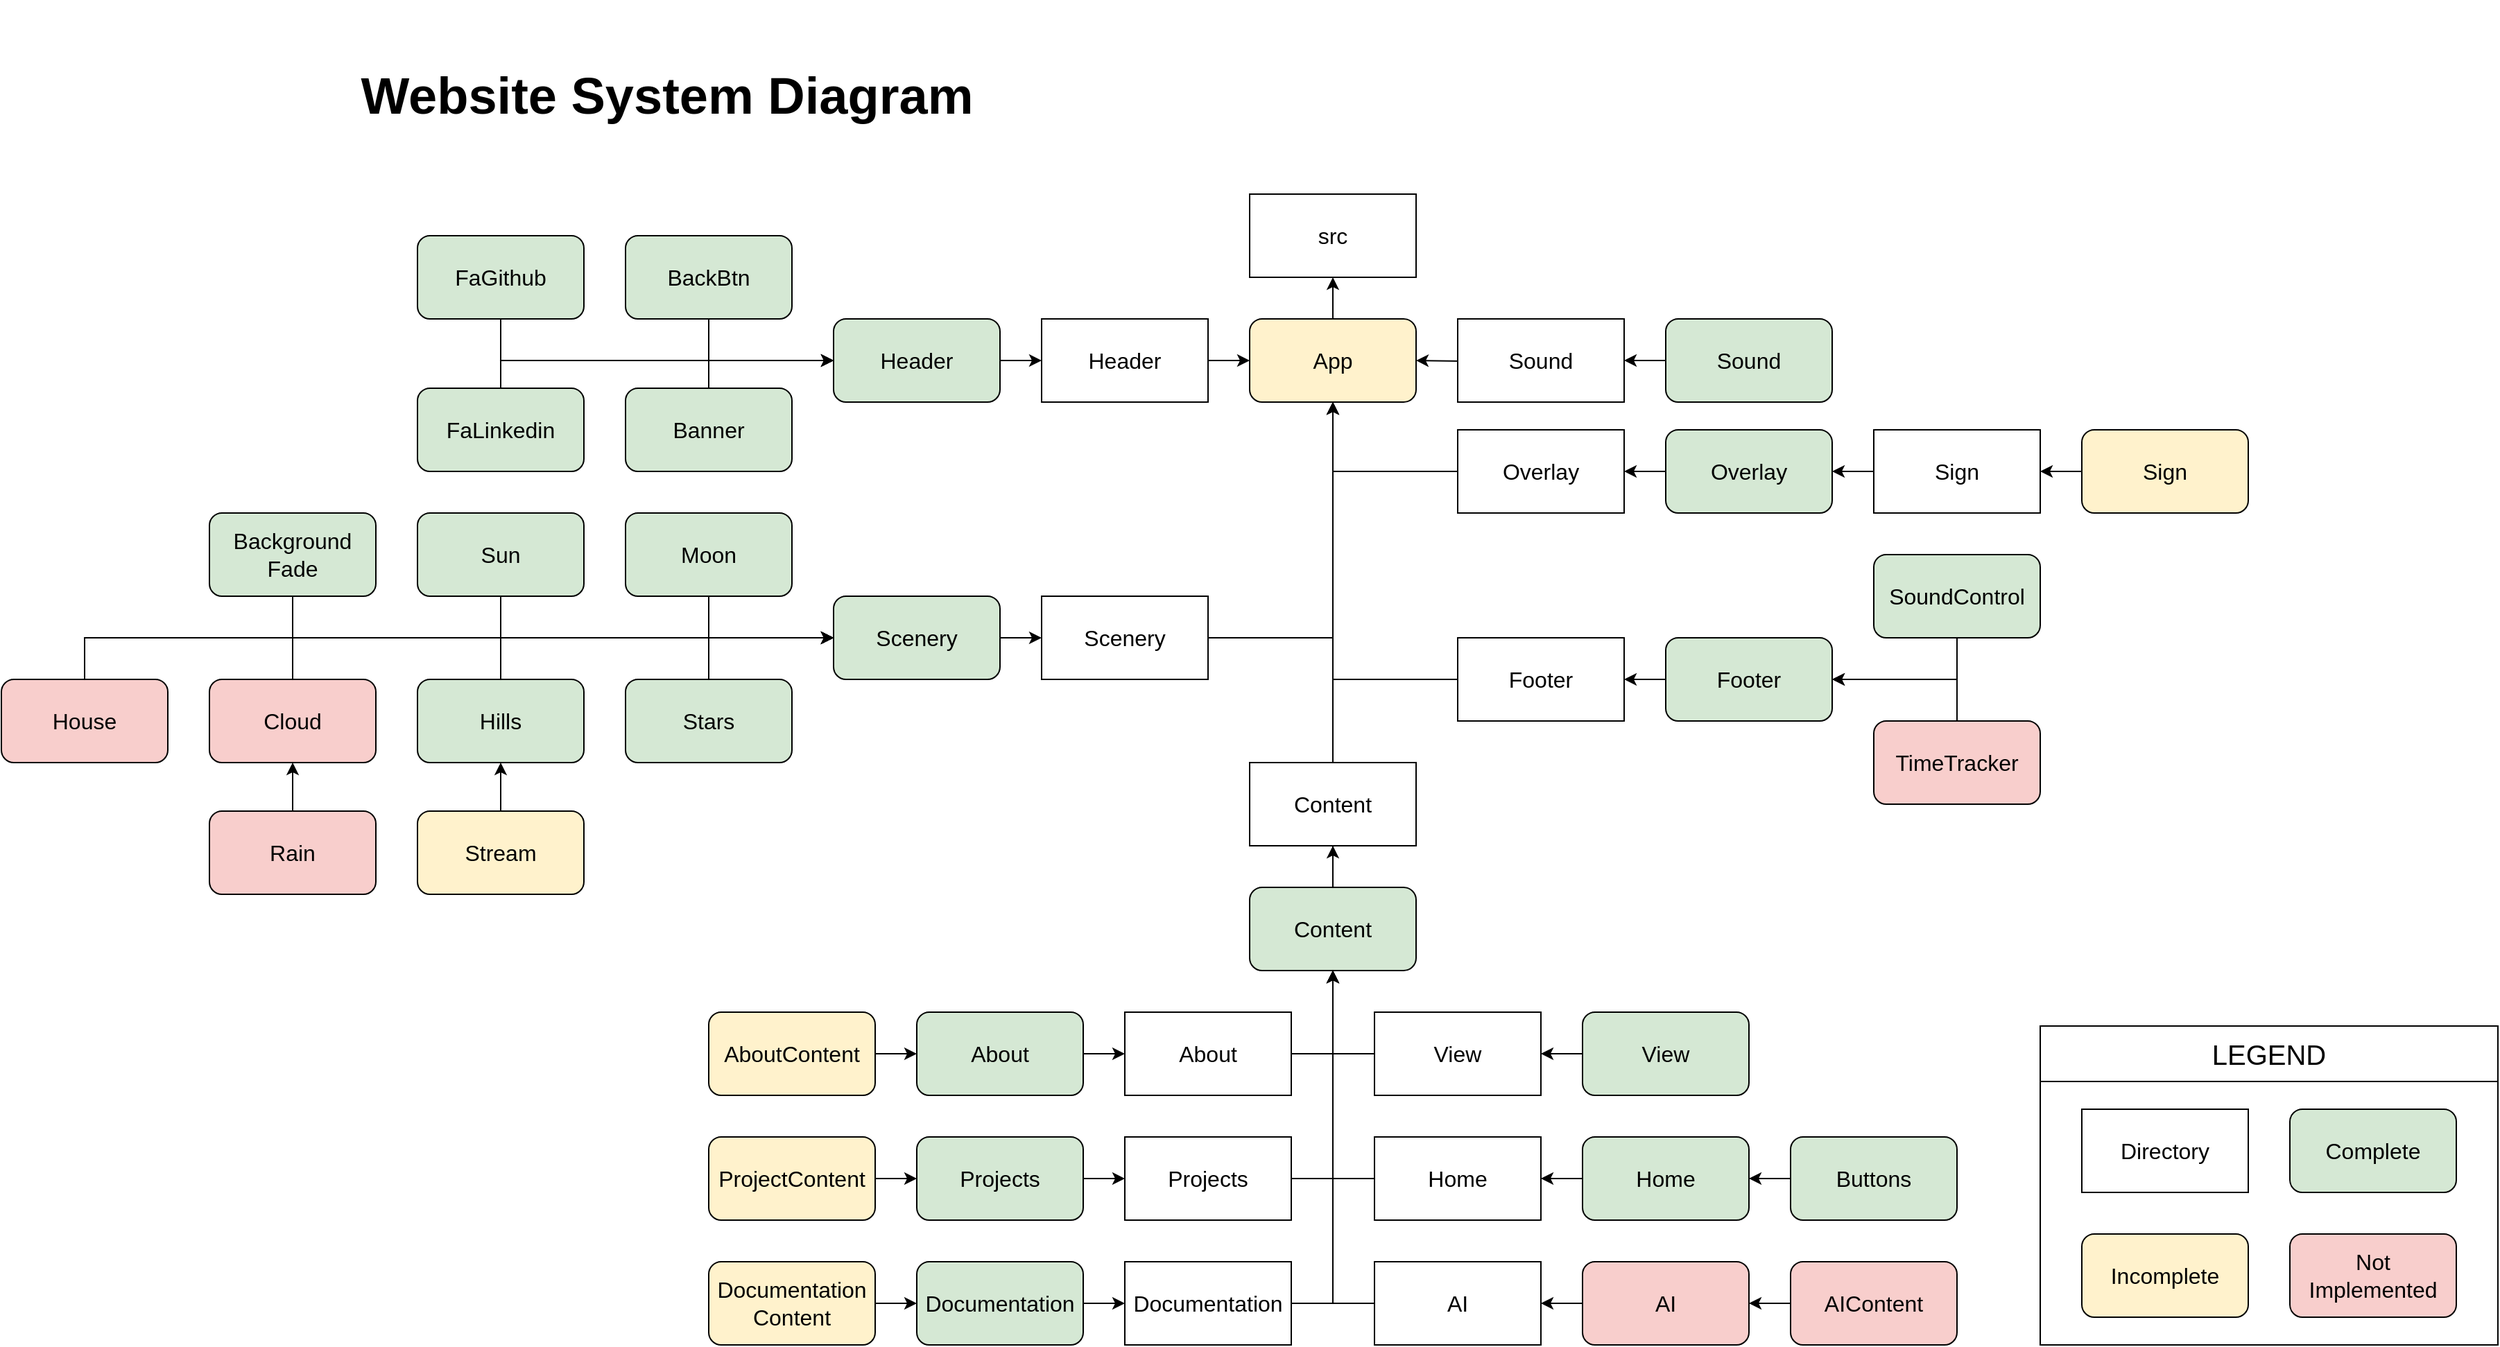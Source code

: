 <mxfile version="15.1.3" type="device"><diagram id="a2AlExCNfkOSu5d73VY5" name="Page-1"><mxGraphModel dx="2913" dy="4163" grid="1" gridSize="10" guides="1" tooltips="1" connect="1" arrows="1" fold="1" page="1" pageScale="1" pageWidth="1100" pageHeight="850" math="0" shadow="0"><root><mxCell id="0"/><mxCell id="1" parent="0"/><mxCell id="nNTPbsmFT_SJVdrjf3qy-13" style="edgeStyle=orthogonalEdgeStyle;rounded=0;orthogonalLoop=1;jettySize=auto;html=1;entryX=0;entryY=0.5;entryDx=0;entryDy=0;strokeWidth=1;" parent="1" source="n531vyKEgFZZwsCSDvz5-39" target="n531vyKEgFZZwsCSDvz5-53" edge="1"><mxGeometry relative="1" as="geometry"/></mxCell><mxCell id="n531vyKEgFZZwsCSDvz5-39" value="Header" style="rounded=1;whiteSpace=wrap;html=1;fontSize=16;fillColor=#d5e8d4;strokeWidth=1;" parent="1" vertex="1"><mxGeometry x="-360" y="-1950" width="120" height="60" as="geometry"/></mxCell><mxCell id="n531vyKEgFZZwsCSDvz5-106" style="edgeStyle=orthogonalEdgeStyle;rounded=0;orthogonalLoop=1;jettySize=auto;html=1;entryX=0.5;entryY=1;entryDx=0;entryDy=0;fontSize=16;strokeWidth=1;" parent="1" source="n531vyKEgFZZwsCSDvz5-27" target="n531vyKEgFZZwsCSDvz5-105" edge="1"><mxGeometry relative="1" as="geometry"/></mxCell><mxCell id="n531vyKEgFZZwsCSDvz5-27" value="App" style="rounded=1;whiteSpace=wrap;html=1;fontSize=16;fillColor=#fff2cc;strokeWidth=1;" parent="1" vertex="1"><mxGeometry x="-60" y="-1950" width="120" height="60" as="geometry"/></mxCell><mxCell id="nNTPbsmFT_SJVdrjf3qy-15" style="edgeStyle=orthogonalEdgeStyle;rounded=0;orthogonalLoop=1;jettySize=auto;html=1;entryX=0;entryY=0.5;entryDx=0;entryDy=0;exitX=0.5;exitY=1;exitDx=0;exitDy=0;strokeWidth=1;" parent="1" source="n531vyKEgFZZwsCSDvz5-29" target="n531vyKEgFZZwsCSDvz5-39" edge="1"><mxGeometry relative="1" as="geometry"><Array as="points"><mxPoint x="-450" y="-1920"/></Array></mxGeometry></mxCell><mxCell id="n531vyKEgFZZwsCSDvz5-29" value="BackBtn" style="rounded=1;whiteSpace=wrap;html=1;fontSize=16;fillColor=#d5e8d4;strokeWidth=1;" parent="1" vertex="1"><mxGeometry x="-510" y="-2010" width="120" height="60" as="geometry"/></mxCell><mxCell id="nNTPbsmFT_SJVdrjf3qy-39" style="edgeStyle=orthogonalEdgeStyle;rounded=0;orthogonalLoop=1;jettySize=auto;html=1;entryX=0;entryY=0.5;entryDx=0;entryDy=0;strokeWidth=1;" parent="1" source="n531vyKEgFZZwsCSDvz5-30" target="n531vyKEgFZZwsCSDvz5-66" edge="1"><mxGeometry relative="1" as="geometry"><Array as="points"><mxPoint x="-600" y="-1720"/></Array></mxGeometry></mxCell><mxCell id="n531vyKEgFZZwsCSDvz5-30" value="Sun" style="rounded=1;whiteSpace=wrap;html=1;fontSize=16;fillColor=#d5e8d4;strokeWidth=1;" parent="1" vertex="1"><mxGeometry x="-660" y="-1810" width="120" height="60" as="geometry"/></mxCell><mxCell id="nNTPbsmFT_SJVdrjf3qy-6" style="edgeStyle=orthogonalEdgeStyle;rounded=0;orthogonalLoop=1;jettySize=auto;html=1;entryX=0;entryY=0.5;entryDx=0;entryDy=0;strokeWidth=1;" parent="1" source="n531vyKEgFZZwsCSDvz5-31" target="n531vyKEgFZZwsCSDvz5-66" edge="1"><mxGeometry relative="1" as="geometry"><Array as="points"><mxPoint x="-450" y="-1720"/></Array></mxGeometry></mxCell><mxCell id="n531vyKEgFZZwsCSDvz5-31" value="Stars" style="rounded=1;whiteSpace=wrap;html=1;fontSize=16;fillColor=#d5e8d4;strokeWidth=1;" parent="1" vertex="1"><mxGeometry x="-510" y="-1690" width="120" height="60" as="geometry"/></mxCell><mxCell id="nNTPbsmFT_SJVdrjf3qy-29" style="edgeStyle=orthogonalEdgeStyle;rounded=0;orthogonalLoop=1;jettySize=auto;html=1;entryX=1;entryY=0.5;entryDx=0;entryDy=0;exitX=0.5;exitY=1;exitDx=0;exitDy=0;strokeWidth=1;" parent="1" source="n531vyKEgFZZwsCSDvz5-33" target="n531vyKEgFZZwsCSDvz5-54" edge="1"><mxGeometry relative="1" as="geometry"><Array as="points"><mxPoint x="450" y="-1690"/></Array></mxGeometry></mxCell><mxCell id="n531vyKEgFZZwsCSDvz5-33" value="SoundControl" style="rounded=1;whiteSpace=wrap;html=1;fontSize=16;fillColor=#d5e8d4;strokeWidth=1;" parent="1" vertex="1"><mxGeometry x="390" y="-1780" width="120" height="60" as="geometry"/></mxCell><mxCell id="6rPXPh0GeIez2_edThvJ-18" style="edgeStyle=orthogonalEdgeStyle;rounded=0;orthogonalLoop=1;jettySize=auto;html=1;entryX=1;entryY=0.5;entryDx=0;entryDy=0;strokeWidth=1;" parent="1" source="n531vyKEgFZZwsCSDvz5-35" target="n531vyKEgFZZwsCSDvz5-68" edge="1"><mxGeometry relative="1" as="geometry"><Array as="points"><mxPoint x="330" y="-1840"/></Array></mxGeometry></mxCell><mxCell id="n531vyKEgFZZwsCSDvz5-35" value="Overlay" style="rounded=1;whiteSpace=wrap;html=1;fontSize=16;fillColor=#d5e8d4;strokeWidth=1;" parent="1" vertex="1"><mxGeometry x="240" y="-1870" width="120" height="60" as="geometry"/></mxCell><mxCell id="nNTPbsmFT_SJVdrjf3qy-35" style="edgeStyle=orthogonalEdgeStyle;rounded=0;orthogonalLoop=1;jettySize=auto;html=1;entryX=0;entryY=0.5;entryDx=0;entryDy=0;strokeWidth=1;" parent="1" source="n531vyKEgFZZwsCSDvz5-37" target="n531vyKEgFZZwsCSDvz5-66" edge="1"><mxGeometry relative="1" as="geometry"><Array as="points"><mxPoint x="-450" y="-1720"/></Array></mxGeometry></mxCell><mxCell id="n531vyKEgFZZwsCSDvz5-37" value="Moon" style="rounded=1;whiteSpace=wrap;html=1;fontSize=16;fillColor=#d5e8d4;strokeWidth=1;" parent="1" vertex="1"><mxGeometry x="-510" y="-1810" width="120" height="60" as="geometry"/></mxCell><mxCell id="nNTPbsmFT_SJVdrjf3qy-41" style="edgeStyle=orthogonalEdgeStyle;rounded=0;orthogonalLoop=1;jettySize=auto;html=1;entryX=0;entryY=0.5;entryDx=0;entryDy=0;strokeWidth=1;" parent="1" source="n531vyKEgFZZwsCSDvz5-38" target="n531vyKEgFZZwsCSDvz5-66" edge="1"><mxGeometry relative="1" as="geometry"><Array as="points"><mxPoint x="-600" y="-1720"/></Array></mxGeometry></mxCell><mxCell id="n531vyKEgFZZwsCSDvz5-38" value="Hills" style="rounded=1;whiteSpace=wrap;html=1;fontSize=16;fillColor=#d5e8d4;strokeWidth=1;" parent="1" vertex="1"><mxGeometry x="-660" y="-1690" width="120" height="60" as="geometry"/></mxCell><mxCell id="nNTPbsmFT_SJVdrjf3qy-37" style="edgeStyle=orthogonalEdgeStyle;rounded=0;orthogonalLoop=1;jettySize=auto;html=1;entryX=0;entryY=0.5;entryDx=0;entryDy=0;strokeWidth=1;" parent="1" source="n531vyKEgFZZwsCSDvz5-41" target="n531vyKEgFZZwsCSDvz5-66" edge="1"><mxGeometry relative="1" as="geometry"><Array as="points"><mxPoint x="-750" y="-1720"/></Array></mxGeometry></mxCell><mxCell id="n531vyKEgFZZwsCSDvz5-41" value="Cloud" style="rounded=1;whiteSpace=wrap;html=1;fontSize=16;fillColor=#f8cecc;strokeWidth=1;" parent="1" vertex="1"><mxGeometry x="-810" y="-1690" width="120" height="60" as="geometry"/></mxCell><mxCell id="nNTPbsmFT_SJVdrjf3qy-14" style="edgeStyle=orthogonalEdgeStyle;rounded=0;orthogonalLoop=1;jettySize=auto;html=1;entryX=0;entryY=0.5;entryDx=0;entryDy=0;strokeWidth=1;" parent="1" source="n531vyKEgFZZwsCSDvz5-43" target="n531vyKEgFZZwsCSDvz5-39" edge="1"><mxGeometry relative="1" as="geometry"><Array as="points"><mxPoint x="-450" y="-1920"/></Array></mxGeometry></mxCell><mxCell id="n531vyKEgFZZwsCSDvz5-43" value="Banner" style="rounded=1;whiteSpace=wrap;html=1;fontSize=16;fillColor=#d5e8d4;strokeWidth=1;" parent="1" vertex="1"><mxGeometry x="-510" y="-1900" width="120" height="60" as="geometry"/></mxCell><mxCell id="nNTPbsmFT_SJVdrjf3qy-17" style="edgeStyle=orthogonalEdgeStyle;rounded=0;orthogonalLoop=1;jettySize=auto;html=1;entryX=0;entryY=0.5;entryDx=0;entryDy=0;strokeWidth=1;" parent="1" source="n531vyKEgFZZwsCSDvz5-46" target="n531vyKEgFZZwsCSDvz5-39" edge="1"><mxGeometry relative="1" as="geometry"><Array as="points"><mxPoint x="-600" y="-1920"/></Array></mxGeometry></mxCell><mxCell id="n531vyKEgFZZwsCSDvz5-46" value="FaLinkedin" style="rounded=1;whiteSpace=wrap;html=1;fontSize=16;fillColor=#d5e8d4;strokeWidth=1;" parent="1" vertex="1"><mxGeometry x="-660" y="-1900" width="120" height="60" as="geometry"/></mxCell><mxCell id="6rPXPh0GeIez2_edThvJ-24" style="edgeStyle=orthogonalEdgeStyle;rounded=0;orthogonalLoop=1;jettySize=auto;html=1;entryX=0.5;entryY=1;entryDx=0;entryDy=0;strokeWidth=1;" parent="1" source="n531vyKEgFZZwsCSDvz5-49" target="n531vyKEgFZZwsCSDvz5-27" edge="1"><mxGeometry relative="1" as="geometry"><Array as="points"><mxPoint y="-1720"/></Array></mxGeometry></mxCell><mxCell id="n531vyKEgFZZwsCSDvz5-49" value="Scenery" style="rounded=0;whiteSpace=wrap;html=1;fontSize=16;strokeWidth=1;" parent="1" vertex="1"><mxGeometry x="-210" y="-1750" width="120" height="60" as="geometry"/></mxCell><mxCell id="6rPXPh0GeIez2_edThvJ-17" style="edgeStyle=orthogonalEdgeStyle;rounded=0;orthogonalLoop=1;jettySize=auto;html=1;entryX=0.5;entryY=1;entryDx=0;entryDy=0;strokeWidth=1;" parent="1" source="n531vyKEgFZZwsCSDvz5-52" target="n531vyKEgFZZwsCSDvz5-27" edge="1"><mxGeometry relative="1" as="geometry"/></mxCell><mxCell id="n531vyKEgFZZwsCSDvz5-52" value="Footer" style="rounded=0;whiteSpace=wrap;html=1;fontSize=16;strokeWidth=1;" parent="1" vertex="1"><mxGeometry x="90" y="-1720" width="120" height="60" as="geometry"/></mxCell><mxCell id="6rPXPh0GeIez2_edThvJ-16" style="edgeStyle=orthogonalEdgeStyle;rounded=0;orthogonalLoop=1;jettySize=auto;html=1;strokeWidth=1;" parent="1" source="n531vyKEgFZZwsCSDvz5-53" edge="1"><mxGeometry relative="1" as="geometry"><mxPoint x="-60" y="-1920" as="targetPoint"/></mxGeometry></mxCell><mxCell id="n531vyKEgFZZwsCSDvz5-53" value="Header" style="rounded=0;whiteSpace=wrap;html=1;fontSize=16;strokeWidth=1;" parent="1" vertex="1"><mxGeometry x="-210" y="-1950" width="120" height="60" as="geometry"/></mxCell><mxCell id="n531vyKEgFZZwsCSDvz5-59" style="edgeStyle=orthogonalEdgeStyle;rounded=0;orthogonalLoop=1;jettySize=auto;html=1;entryX=1;entryY=0.5;entryDx=0;entryDy=0;fontSize=16;strokeWidth=1;" parent="1" source="n531vyKEgFZZwsCSDvz5-54" target="n531vyKEgFZZwsCSDvz5-52" edge="1"><mxGeometry relative="1" as="geometry"><Array as="points"><mxPoint x="330" y="-1690"/></Array></mxGeometry></mxCell><mxCell id="n531vyKEgFZZwsCSDvz5-54" value="Footer" style="rounded=1;whiteSpace=wrap;html=1;fontSize=16;fillColor=#d5e8d4;strokeWidth=1;" parent="1" vertex="1"><mxGeometry x="240" y="-1720" width="120" height="60" as="geometry"/></mxCell><mxCell id="n531vyKEgFZZwsCSDvz5-108" style="edgeStyle=orthogonalEdgeStyle;rounded=0;orthogonalLoop=1;jettySize=auto;html=1;entryX=0.5;entryY=1;entryDx=0;entryDy=0;fontSize=16;exitX=0.5;exitY=0;exitDx=0;exitDy=0;strokeWidth=1;" parent="1" source="n531vyKEgFZZwsCSDvz5-60" target="n531vyKEgFZZwsCSDvz5-27" edge="1"><mxGeometry relative="1" as="geometry"><Array as="points"><mxPoint y="-1560"/><mxPoint y="-1560"/></Array></mxGeometry></mxCell><mxCell id="n531vyKEgFZZwsCSDvz5-60" value="Content" style="rounded=0;whiteSpace=wrap;html=1;fontSize=16;strokeWidth=1;" parent="1" vertex="1"><mxGeometry x="-60" y="-1630" width="120" height="60" as="geometry"/></mxCell><mxCell id="nNTPbsmFT_SJVdrjf3qy-4" style="edgeStyle=orthogonalEdgeStyle;rounded=0;orthogonalLoop=1;jettySize=auto;html=1;entryX=0;entryY=0.5;entryDx=0;entryDy=0;strokeWidth=1;" parent="1" source="n531vyKEgFZZwsCSDvz5-66" target="n531vyKEgFZZwsCSDvz5-49" edge="1"><mxGeometry relative="1" as="geometry"/></mxCell><mxCell id="n531vyKEgFZZwsCSDvz5-66" value="Scenery" style="rounded=1;whiteSpace=wrap;html=1;fontSize=16;fillColor=#d5e8d4;strokeWidth=1;" parent="1" vertex="1"><mxGeometry x="-360" y="-1750" width="120" height="60" as="geometry"/></mxCell><mxCell id="6rPXPh0GeIez2_edThvJ-15" style="edgeStyle=orthogonalEdgeStyle;rounded=0;orthogonalLoop=1;jettySize=auto;html=1;entryX=0.5;entryY=1;entryDx=0;entryDy=0;strokeWidth=1;" parent="1" source="n531vyKEgFZZwsCSDvz5-68" target="n531vyKEgFZZwsCSDvz5-27" edge="1"><mxGeometry relative="1" as="geometry"/></mxCell><mxCell id="n531vyKEgFZZwsCSDvz5-68" value="Overlay" style="rounded=0;whiteSpace=wrap;html=1;fontSize=16;strokeWidth=1;" parent="1" vertex="1"><mxGeometry x="90" y="-1870" width="120" height="60" as="geometry"/></mxCell><mxCell id="6rPXPh0GeIez2_edThvJ-21" style="edgeStyle=orthogonalEdgeStyle;rounded=0;orthogonalLoop=1;jettySize=auto;html=1;entryX=1;entryY=0.5;entryDx=0;entryDy=0;strokeWidth=1;" parent="1" source="n531vyKEgFZZwsCSDvz5-79" target="n531vyKEgFZZwsCSDvz5-86" edge="1"><mxGeometry relative="1" as="geometry"/></mxCell><mxCell id="n531vyKEgFZZwsCSDvz5-79" value="Home" style="rounded=1;whiteSpace=wrap;html=1;fontSize=16;fillColor=#d5e8d4;strokeWidth=1;" parent="1" vertex="1"><mxGeometry x="180" y="-1360" width="120" height="60" as="geometry"/></mxCell><mxCell id="6rPXPh0GeIez2_edThvJ-6" style="edgeStyle=orthogonalEdgeStyle;rounded=0;orthogonalLoop=1;jettySize=auto;html=1;entryX=0;entryY=0.5;entryDx=0;entryDy=0;strokeWidth=1;" parent="1" source="n531vyKEgFZZwsCSDvz5-81" target="n531vyKEgFZZwsCSDvz5-90" edge="1"><mxGeometry relative="1" as="geometry"/></mxCell><mxCell id="n531vyKEgFZZwsCSDvz5-81" value="Documentation" style="rounded=1;whiteSpace=wrap;html=1;fontSize=16;fillColor=#d5e8d4;strokeWidth=1;" parent="1" vertex="1"><mxGeometry x="-300" y="-1270" width="120" height="60" as="geometry"/></mxCell><mxCell id="6rPXPh0GeIez2_edThvJ-5" style="edgeStyle=orthogonalEdgeStyle;rounded=0;orthogonalLoop=1;jettySize=auto;html=1;entryX=1;entryY=0.5;entryDx=0;entryDy=0;strokeWidth=1;" parent="1" source="n531vyKEgFZZwsCSDvz5-82" target="n531vyKEgFZZwsCSDvz5-89" edge="1"><mxGeometry relative="1" as="geometry"/></mxCell><mxCell id="n531vyKEgFZZwsCSDvz5-82" value="AI" style="rounded=1;whiteSpace=wrap;html=1;fontSize=16;fillColor=#f8cecc;strokeWidth=1;" parent="1" vertex="1"><mxGeometry x="180" y="-1270" width="120" height="60" as="geometry"/></mxCell><mxCell id="n531vyKEgFZZwsCSDvz5-98" style="edgeStyle=orthogonalEdgeStyle;rounded=0;orthogonalLoop=1;jettySize=auto;html=1;entryX=0;entryY=0.5;entryDx=0;entryDy=0;fontSize=16;strokeWidth=1;" parent="1" source="n531vyKEgFZZwsCSDvz5-83" target="n531vyKEgFZZwsCSDvz5-93" edge="1"><mxGeometry relative="1" as="geometry"/></mxCell><mxCell id="n531vyKEgFZZwsCSDvz5-83" value="Projects" style="rounded=1;whiteSpace=wrap;html=1;fontSize=16;fillColor=#d5e8d4;strokeWidth=1;" parent="1" vertex="1"><mxGeometry x="-300" y="-1360" width="120" height="60" as="geometry"/></mxCell><mxCell id="nNTPbsmFT_SJVdrjf3qy-26" style="edgeStyle=orthogonalEdgeStyle;rounded=0;orthogonalLoop=1;jettySize=auto;html=1;entryX=0;entryY=0.5;entryDx=0;entryDy=0;strokeWidth=1;" parent="1" source="n531vyKEgFZZwsCSDvz5-85" target="n531vyKEgFZZwsCSDvz5-91" edge="1"><mxGeometry relative="1" as="geometry"/></mxCell><mxCell id="n531vyKEgFZZwsCSDvz5-85" value="About" style="rounded=1;whiteSpace=wrap;html=1;fontSize=16;fillColor=#d5e8d4;strokeWidth=1;" parent="1" vertex="1"><mxGeometry x="-300" y="-1450" width="120" height="60" as="geometry"/></mxCell><mxCell id="6rPXPh0GeIez2_edThvJ-11" style="edgeStyle=orthogonalEdgeStyle;rounded=0;orthogonalLoop=1;jettySize=auto;html=1;entryX=0.5;entryY=1;entryDx=0;entryDy=0;strokeWidth=1;" parent="1" source="n531vyKEgFZZwsCSDvz5-86" target="nNTPbsmFT_SJVdrjf3qy-30" edge="1"><mxGeometry relative="1" as="geometry"><Array as="points"><mxPoint y="-1330"/></Array><mxPoint y="-1470" as="targetPoint"/></mxGeometry></mxCell><mxCell id="n531vyKEgFZZwsCSDvz5-86" value="Home" style="rounded=0;whiteSpace=wrap;html=1;fontSize=16;strokeWidth=1;" parent="1" vertex="1"><mxGeometry x="30" y="-1360" width="120" height="60" as="geometry"/></mxCell><mxCell id="n531vyKEgFZZwsCSDvz5-101" style="edgeStyle=orthogonalEdgeStyle;rounded=0;orthogonalLoop=1;jettySize=auto;html=1;entryX=0.5;entryY=1;entryDx=0;entryDy=0;fontSize=16;strokeWidth=1;" parent="1" source="n531vyKEgFZZwsCSDvz5-89" target="nNTPbsmFT_SJVdrjf3qy-30" edge="1"><mxGeometry relative="1" as="geometry"><Array as="points"><mxPoint y="-1240"/></Array><mxPoint y="-1470" as="targetPoint"/></mxGeometry></mxCell><mxCell id="n531vyKEgFZZwsCSDvz5-89" value="AI" style="rounded=0;whiteSpace=wrap;html=1;fontSize=16;strokeWidth=1;" parent="1" vertex="1"><mxGeometry x="30" y="-1270" width="120" height="60" as="geometry"/></mxCell><mxCell id="n531vyKEgFZZwsCSDvz5-102" style="edgeStyle=orthogonalEdgeStyle;rounded=0;orthogonalLoop=1;jettySize=auto;html=1;entryX=0.5;entryY=1;entryDx=0;entryDy=0;fontSize=16;exitX=1;exitY=0.5;exitDx=0;exitDy=0;strokeWidth=1;" parent="1" source="n531vyKEgFZZwsCSDvz5-90" target="nNTPbsmFT_SJVdrjf3qy-30" edge="1"><mxGeometry relative="1" as="geometry"><Array as="points"><mxPoint y="-1240"/></Array><mxPoint y="-1470" as="targetPoint"/></mxGeometry></mxCell><mxCell id="n531vyKEgFZZwsCSDvz5-90" value="Documentation" style="rounded=0;whiteSpace=wrap;html=1;fontSize=16;strokeWidth=1;" parent="1" vertex="1"><mxGeometry x="-150" y="-1270" width="120" height="60" as="geometry"/></mxCell><mxCell id="n531vyKEgFZZwsCSDvz5-103" style="edgeStyle=orthogonalEdgeStyle;rounded=0;orthogonalLoop=1;jettySize=auto;html=1;entryX=0.5;entryY=1;entryDx=0;entryDy=0;fontSize=16;strokeWidth=1;" parent="1" source="n531vyKEgFZZwsCSDvz5-91" target="nNTPbsmFT_SJVdrjf3qy-30" edge="1"><mxGeometry relative="1" as="geometry"><Array as="points"><mxPoint y="-1420"/></Array><mxPoint y="-1470" as="targetPoint"/></mxGeometry></mxCell><mxCell id="n531vyKEgFZZwsCSDvz5-91" value="About" style="rounded=0;whiteSpace=wrap;html=1;fontSize=16;strokeWidth=1;" parent="1" vertex="1"><mxGeometry x="-150" y="-1450" width="120" height="60" as="geometry"/></mxCell><mxCell id="n531vyKEgFZZwsCSDvz5-99" style="edgeStyle=orthogonalEdgeStyle;rounded=0;orthogonalLoop=1;jettySize=auto;html=1;entryX=0.5;entryY=1;entryDx=0;entryDy=0;fontSize=16;exitX=1;exitY=0.5;exitDx=0;exitDy=0;strokeWidth=1;" parent="1" source="n531vyKEgFZZwsCSDvz5-93" target="nNTPbsmFT_SJVdrjf3qy-30" edge="1"><mxGeometry relative="1" as="geometry"><Array as="points"><mxPoint y="-1330"/></Array><mxPoint y="-1470" as="targetPoint"/></mxGeometry></mxCell><mxCell id="n531vyKEgFZZwsCSDvz5-93" value="Projects" style="rounded=0;whiteSpace=wrap;html=1;fontSize=16;strokeWidth=1;" parent="1" vertex="1"><mxGeometry x="-150" y="-1360" width="120" height="60" as="geometry"/></mxCell><mxCell id="n531vyKEgFZZwsCSDvz5-105" value="src" style="rounded=0;whiteSpace=wrap;html=1;fontSize=16;strokeWidth=1;" parent="1" vertex="1"><mxGeometry x="-60" y="-2040" width="120" height="60" as="geometry"/></mxCell><mxCell id="G65rG3dOhe_3j_mQqKhQ-4" style="edgeStyle=orthogonalEdgeStyle;rounded=0;orthogonalLoop=1;jettySize=auto;html=1;entryX=1;entryY=0.5;entryDx=0;entryDy=0;strokeWidth=1;" parent="1" target="n531vyKEgFZZwsCSDvz5-27" edge="1"><mxGeometry relative="1" as="geometry"><mxPoint x="130" y="-1920" as="sourcePoint"/></mxGeometry></mxCell><mxCell id="G65rG3dOhe_3j_mQqKhQ-5" value="Sound" style="rounded=0;whiteSpace=wrap;html=1;fontSize=16;strokeWidth=1;" parent="1" vertex="1"><mxGeometry x="90" y="-1950" width="120" height="60" as="geometry"/></mxCell><mxCell id="nNTPbsmFT_SJVdrjf3qy-1" style="edgeStyle=orthogonalEdgeStyle;rounded=0;orthogonalLoop=1;jettySize=auto;html=1;entryX=0.5;entryY=1;entryDx=0;entryDy=0;strokeWidth=1;" parent="1" source="6rPXPh0GeIez2_edThvJ-1" target="n531vyKEgFZZwsCSDvz5-38" edge="1"><mxGeometry relative="1" as="geometry"/></mxCell><mxCell id="6rPXPh0GeIez2_edThvJ-1" value="Stream" style="rounded=1;whiteSpace=wrap;html=1;fontSize=16;fillColor=#fff2cc;strokeWidth=1;" parent="1" vertex="1"><mxGeometry x="-660" y="-1595" width="120" height="60" as="geometry"/></mxCell><mxCell id="nNTPbsmFT_SJVdrjf3qy-42" style="edgeStyle=orthogonalEdgeStyle;rounded=0;orthogonalLoop=1;jettySize=auto;html=1;entryX=1;entryY=0.5;entryDx=0;entryDy=0;strokeWidth=1;" parent="1" source="6rPXPh0GeIez2_edThvJ-3" target="n531vyKEgFZZwsCSDvz5-54" edge="1"><mxGeometry relative="1" as="geometry"><Array as="points"><mxPoint x="450" y="-1690"/></Array></mxGeometry></mxCell><mxCell id="6rPXPh0GeIez2_edThvJ-3" value="TimeTracker" style="rounded=1;whiteSpace=wrap;html=1;fontSize=16;fillColor=#f8cecc;strokeWidth=1;" parent="1" vertex="1"><mxGeometry x="390" y="-1660" width="120" height="60" as="geometry"/></mxCell><mxCell id="6rPXPh0GeIez2_edThvJ-10" style="edgeStyle=orthogonalEdgeStyle;rounded=0;orthogonalLoop=1;jettySize=auto;html=1;strokeWidth=1;" parent="1" source="n531vyKEgFZZwsCSDvz5-42" edge="1"><mxGeometry relative="1" as="geometry"><mxPoint x="300" y="-1330" as="targetPoint"/></mxGeometry></mxCell><mxCell id="n531vyKEgFZZwsCSDvz5-42" value="Buttons" style="rounded=1;whiteSpace=wrap;html=1;fontSize=16;fillColor=#d5e8d4;strokeWidth=1;" parent="1" vertex="1"><mxGeometry x="330" y="-1360" width="120" height="60" as="geometry"/></mxCell><mxCell id="6rPXPh0GeIez2_edThvJ-20" style="edgeStyle=orthogonalEdgeStyle;rounded=0;orthogonalLoop=1;jettySize=auto;html=1;entryX=1;entryY=0.5;entryDx=0;entryDy=0;strokeWidth=1;" parent="1" source="6rPXPh0GeIez2_edThvJ-19" target="G65rG3dOhe_3j_mQqKhQ-5" edge="1"><mxGeometry relative="1" as="geometry"/></mxCell><mxCell id="6rPXPh0GeIez2_edThvJ-19" value="Sound" style="rounded=1;whiteSpace=wrap;html=1;fontSize=16;fillColor=#d5e8d4;strokeWidth=1;" parent="1" vertex="1"><mxGeometry x="240" y="-1950" width="120" height="60" as="geometry"/></mxCell><mxCell id="6rPXPh0GeIez2_edThvJ-23" style="edgeStyle=orthogonalEdgeStyle;rounded=0;orthogonalLoop=1;jettySize=auto;html=1;exitX=0.5;exitY=1;exitDx=0;exitDy=0;strokeWidth=1;" parent="1" source="n531vyKEgFZZwsCSDvz5-53" target="n531vyKEgFZZwsCSDvz5-53" edge="1"><mxGeometry relative="1" as="geometry"/></mxCell><mxCell id="6rPXPh0GeIez2_edThvJ-25" value="" style="rounded=0;whiteSpace=wrap;html=1;" parent="1" vertex="1"><mxGeometry x="510" y="-1440" width="330" height="230" as="geometry"/></mxCell><mxCell id="6rPXPh0GeIez2_edThvJ-26" value="LEGEND" style="text;html=1;fillColor=none;align=center;verticalAlign=middle;whiteSpace=wrap;rounded=0;fontSize=20;strokeColor=#000000;" parent="1" vertex="1"><mxGeometry x="510" y="-1440" width="330" height="40" as="geometry"/></mxCell><mxCell id="6rPXPh0GeIez2_edThvJ-27" value="Complete" style="rounded=1;whiteSpace=wrap;html=1;fontSize=16;fillColor=#d5e8d4;" parent="1" vertex="1"><mxGeometry x="690" y="-1380" width="120" height="60" as="geometry"/></mxCell><mxCell id="6rPXPh0GeIez2_edThvJ-28" value="Not Implemented" style="rounded=1;whiteSpace=wrap;html=1;fontSize=16;fillColor=#f8cecc;" parent="1" vertex="1"><mxGeometry x="690" y="-1290" width="120" height="60" as="geometry"/></mxCell><mxCell id="6rPXPh0GeIez2_edThvJ-29" value="Directory" style="rounded=0;whiteSpace=wrap;html=1;fontSize=16;" parent="1" vertex="1"><mxGeometry x="540" y="-1380" width="120" height="60" as="geometry"/></mxCell><mxCell id="6rPXPh0GeIez2_edThvJ-30" value="Incomplete" style="rounded=1;whiteSpace=wrap;html=1;fontSize=16;fillColor=#fff2cc;" parent="1" vertex="1"><mxGeometry x="540" y="-1290" width="120" height="60" as="geometry"/></mxCell><mxCell id="nNTPbsmFT_SJVdrjf3qy-40" style="edgeStyle=orthogonalEdgeStyle;rounded=0;orthogonalLoop=1;jettySize=auto;html=1;entryX=0;entryY=0.5;entryDx=0;entryDy=0;strokeWidth=1;" parent="1" source="lRj4RJKDTvty9WMaFYGx-1" target="n531vyKEgFZZwsCSDvz5-66" edge="1"><mxGeometry relative="1" as="geometry"><Array as="points"><mxPoint x="-900" y="-1720"/></Array></mxGeometry></mxCell><mxCell id="lRj4RJKDTvty9WMaFYGx-1" value="House" style="rounded=1;whiteSpace=wrap;html=1;fontSize=16;fillColor=#f8cecc;strokeWidth=1;" parent="1" vertex="1"><mxGeometry x="-960" y="-1690" width="120" height="60" as="geometry"/></mxCell><mxCell id="tElTkeoBWkUWTEj8WrsP-1" style="edgeStyle=orthogonalEdgeStyle;rounded=0;orthogonalLoop=1;jettySize=auto;html=1;entryX=0.5;entryY=1;entryDx=0;entryDy=0;strokeWidth=1;" parent="1" source="lRj4RJKDTvty9WMaFYGx-2" target="n531vyKEgFZZwsCSDvz5-41" edge="1"><mxGeometry relative="1" as="geometry"/></mxCell><mxCell id="lRj4RJKDTvty9WMaFYGx-2" value="Rain" style="rounded=1;whiteSpace=wrap;html=1;fontSize=16;fillColor=#f8cecc;strokeWidth=1;" parent="1" vertex="1"><mxGeometry x="-810" y="-1595" width="120" height="60" as="geometry"/></mxCell><mxCell id="nNTPbsmFT_SJVdrjf3qy-38" style="edgeStyle=orthogonalEdgeStyle;rounded=0;orthogonalLoop=1;jettySize=auto;html=1;entryX=0;entryY=0.5;entryDx=0;entryDy=0;strokeWidth=1;" parent="1" source="nNTPbsmFT_SJVdrjf3qy-2" target="n531vyKEgFZZwsCSDvz5-66" edge="1"><mxGeometry relative="1" as="geometry"><Array as="points"><mxPoint x="-750" y="-1720"/></Array></mxGeometry></mxCell><mxCell id="nNTPbsmFT_SJVdrjf3qy-2" value="Background Fade" style="rounded=1;whiteSpace=wrap;html=1;fontSize=16;fillColor=#d5e8d4;strokeWidth=1;" parent="1" vertex="1"><mxGeometry x="-810" y="-1810" width="120" height="60" as="geometry"/></mxCell><mxCell id="nNTPbsmFT_SJVdrjf3qy-12" style="edgeStyle=orthogonalEdgeStyle;rounded=0;orthogonalLoop=1;jettySize=auto;html=1;entryX=1;entryY=0.5;entryDx=0;entryDy=0;strokeWidth=1;" parent="1" source="nNTPbsmFT_SJVdrjf3qy-9" target="n531vyKEgFZZwsCSDvz5-35" edge="1"><mxGeometry relative="1" as="geometry"/></mxCell><mxCell id="nNTPbsmFT_SJVdrjf3qy-9" value="Sign" style="rounded=0;whiteSpace=wrap;html=1;fontSize=16;strokeWidth=1;" parent="1" vertex="1"><mxGeometry x="390" y="-1870" width="120" height="60" as="geometry"/></mxCell><mxCell id="nNTPbsmFT_SJVdrjf3qy-11" style="edgeStyle=orthogonalEdgeStyle;rounded=0;orthogonalLoop=1;jettySize=auto;html=1;entryX=1;entryY=0.5;entryDx=0;entryDy=0;strokeWidth=1;" parent="1" source="nNTPbsmFT_SJVdrjf3qy-10" target="nNTPbsmFT_SJVdrjf3qy-9" edge="1"><mxGeometry relative="1" as="geometry"/></mxCell><mxCell id="nNTPbsmFT_SJVdrjf3qy-10" value="Sign" style="rounded=1;whiteSpace=wrap;html=1;fontSize=16;fillColor=#fff2cc;strokeWidth=1;" parent="1" vertex="1"><mxGeometry x="540" y="-1870" width="120" height="60" as="geometry"/></mxCell><mxCell id="nNTPbsmFT_SJVdrjf3qy-19" style="edgeStyle=orthogonalEdgeStyle;rounded=0;orthogonalLoop=1;jettySize=auto;html=1;entryX=0;entryY=0.5;entryDx=0;entryDy=0;strokeWidth=1;" parent="1" source="nNTPbsmFT_SJVdrjf3qy-18" target="n531vyKEgFZZwsCSDvz5-39" edge="1"><mxGeometry relative="1" as="geometry"><Array as="points"><mxPoint x="-600" y="-1920"/></Array></mxGeometry></mxCell><mxCell id="nNTPbsmFT_SJVdrjf3qy-18" value="FaGithub" style="rounded=1;whiteSpace=wrap;html=1;fontSize=16;fillColor=#d5e8d4;strokeWidth=1;" parent="1" vertex="1"><mxGeometry x="-660" y="-2010" width="120" height="60" as="geometry"/></mxCell><mxCell id="nNTPbsmFT_SJVdrjf3qy-23" style="edgeStyle=orthogonalEdgeStyle;rounded=0;orthogonalLoop=1;jettySize=auto;html=1;entryX=0;entryY=0.5;entryDx=0;entryDy=0;strokeWidth=1;" parent="1" source="nNTPbsmFT_SJVdrjf3qy-20" target="n531vyKEgFZZwsCSDvz5-81" edge="1"><mxGeometry relative="1" as="geometry"/></mxCell><mxCell id="nNTPbsmFT_SJVdrjf3qy-20" value="Documentation Content" style="rounded=1;whiteSpace=wrap;html=1;fontSize=16;fillColor=#fff2cc;strokeWidth=1;" parent="1" vertex="1"><mxGeometry x="-450" y="-1270" width="120" height="60" as="geometry"/></mxCell><mxCell id="nNTPbsmFT_SJVdrjf3qy-22" style="edgeStyle=orthogonalEdgeStyle;rounded=0;orthogonalLoop=1;jettySize=auto;html=1;entryX=0;entryY=0.5;entryDx=0;entryDy=0;strokeWidth=1;" parent="1" source="nNTPbsmFT_SJVdrjf3qy-21" target="n531vyKEgFZZwsCSDvz5-83" edge="1"><mxGeometry relative="1" as="geometry"/></mxCell><mxCell id="nNTPbsmFT_SJVdrjf3qy-21" value="ProjectContent" style="rounded=1;whiteSpace=wrap;html=1;fontSize=16;fillColor=#fff2cc;strokeWidth=1;" parent="1" vertex="1"><mxGeometry x="-450" y="-1360" width="120" height="60" as="geometry"/></mxCell><mxCell id="nNTPbsmFT_SJVdrjf3qy-31" style="edgeStyle=orthogonalEdgeStyle;rounded=0;orthogonalLoop=1;jettySize=auto;html=1;entryX=0.5;entryY=1;entryDx=0;entryDy=0;strokeWidth=1;" parent="1" source="nNTPbsmFT_SJVdrjf3qy-30" target="n531vyKEgFZZwsCSDvz5-60" edge="1"><mxGeometry relative="1" as="geometry"><mxPoint y="-1560" as="targetPoint"/></mxGeometry></mxCell><mxCell id="nNTPbsmFT_SJVdrjf3qy-30" value="Content" style="rounded=1;whiteSpace=wrap;html=1;fontSize=16;fillColor=#d5e8d4;strokeWidth=1;" parent="1" vertex="1"><mxGeometry x="-60" y="-1540" width="120" height="60" as="geometry"/></mxCell><mxCell id="nNTPbsmFT_SJVdrjf3qy-44" style="edgeStyle=orthogonalEdgeStyle;rounded=0;orthogonalLoop=1;jettySize=auto;html=1;entryX=1;entryY=0.5;entryDx=0;entryDy=0;strokeWidth=1;" parent="1" source="nNTPbsmFT_SJVdrjf3qy-45" target="nNTPbsmFT_SJVdrjf3qy-46" edge="1"><mxGeometry relative="1" as="geometry"/></mxCell><mxCell id="nNTPbsmFT_SJVdrjf3qy-45" value="View" style="rounded=1;whiteSpace=wrap;html=1;fontSize=16;fillColor=#d5e8d4;strokeWidth=1;" parent="1" vertex="1"><mxGeometry x="180" y="-1450" width="120" height="60" as="geometry"/></mxCell><mxCell id="nNTPbsmFT_SJVdrjf3qy-47" style="edgeStyle=orthogonalEdgeStyle;rounded=0;orthogonalLoop=1;jettySize=auto;html=1;entryX=0.5;entryY=1;entryDx=0;entryDy=0;strokeWidth=1;" parent="1" source="nNTPbsmFT_SJVdrjf3qy-46" target="nNTPbsmFT_SJVdrjf3qy-30" edge="1"><mxGeometry relative="1" as="geometry"><Array as="points"><mxPoint y="-1420"/></Array></mxGeometry></mxCell><mxCell id="nNTPbsmFT_SJVdrjf3qy-46" value="View" style="rounded=0;whiteSpace=wrap;html=1;fontSize=16;strokeWidth=1;" parent="1" vertex="1"><mxGeometry x="30" y="-1450" width="120" height="60" as="geometry"/></mxCell><mxCell id="nNTPbsmFT_SJVdrjf3qy-49" style="edgeStyle=orthogonalEdgeStyle;rounded=0;orthogonalLoop=1;jettySize=auto;html=1;entryX=0;entryY=0.5;entryDx=0;entryDy=0;strokeWidth=1;" parent="1" source="nNTPbsmFT_SJVdrjf3qy-48" target="n531vyKEgFZZwsCSDvz5-85" edge="1"><mxGeometry relative="1" as="geometry"/></mxCell><mxCell id="nNTPbsmFT_SJVdrjf3qy-48" value="AboutContent" style="rounded=1;whiteSpace=wrap;html=1;fontSize=16;fillColor=#fff2cc;strokeWidth=1;" parent="1" vertex="1"><mxGeometry x="-450" y="-1450" width="120" height="60" as="geometry"/></mxCell><mxCell id="nNTPbsmFT_SJVdrjf3qy-51" style="edgeStyle=orthogonalEdgeStyle;rounded=0;orthogonalLoop=1;jettySize=auto;html=1;entryX=1;entryY=0.5;entryDx=0;entryDy=0;strokeWidth=1;" parent="1" source="nNTPbsmFT_SJVdrjf3qy-50" target="n531vyKEgFZZwsCSDvz5-82" edge="1"><mxGeometry relative="1" as="geometry"/></mxCell><mxCell id="nNTPbsmFT_SJVdrjf3qy-50" value="AIContent" style="rounded=1;whiteSpace=wrap;html=1;fontSize=16;fillColor=#f8cecc;strokeWidth=1;" parent="1" vertex="1"><mxGeometry x="330" y="-1270" width="120" height="60" as="geometry"/></mxCell><mxCell id="nNTPbsmFT_SJVdrjf3qy-52" value="&lt;font style=&quot;font-size: 37px&quot;&gt;&lt;b&gt;Website System Diagram&lt;/b&gt;&lt;/font&gt;" style="text;html=1;fillColor=none;align=center;verticalAlign=middle;whiteSpace=wrap;rounded=0;fontSize=20;" parent="1" vertex="1"><mxGeometry x="-960" y="-2180" width="960" height="140" as="geometry"/></mxCell></root></mxGraphModel></diagram></mxfile>